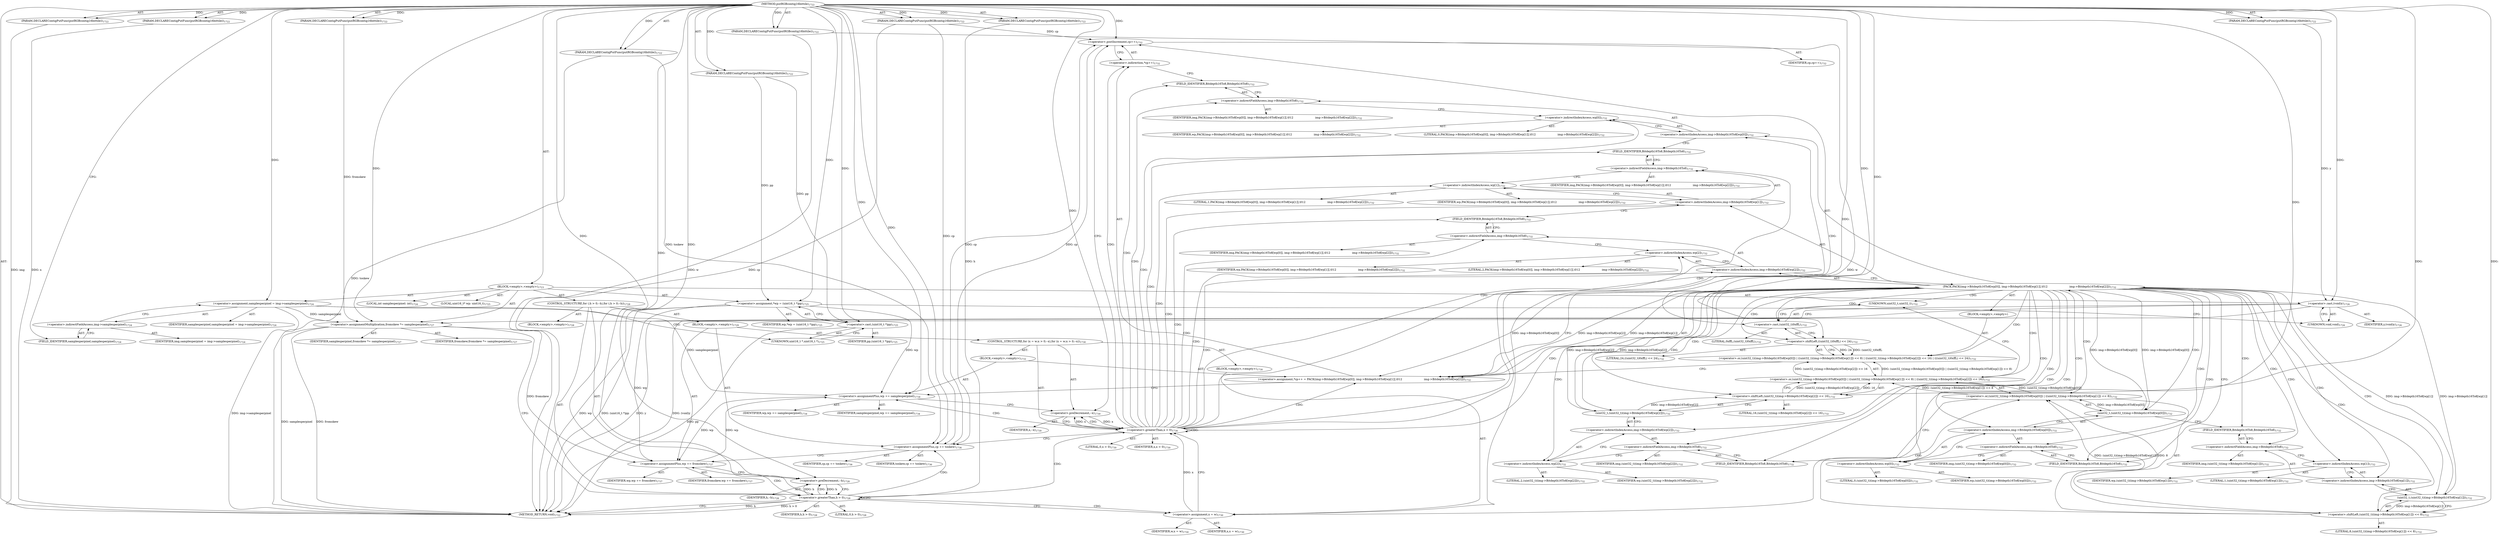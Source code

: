 digraph "putRGBcontig16bittile" {  
"51726" [label = <(METHOD,putRGBcontig16bittile)<SUB>1722</SUB>> ]
"51727" [label = <(PARAM,DECLAREContigPutFunc(putRGBcontig16bittile))<SUB>1722</SUB>> ]
"51728" [label = <(PARAM,DECLAREContigPutFunc(putRGBcontig16bittile))<SUB>1722</SUB>> ]
"51729" [label = <(PARAM,DECLAREContigPutFunc(putRGBcontig16bittile))<SUB>1722</SUB>> ]
"51730" [label = <(PARAM,DECLAREContigPutFunc(putRGBcontig16bittile))<SUB>1722</SUB>> ]
"51731" [label = <(PARAM,DECLAREContigPutFunc(putRGBcontig16bittile))<SUB>1722</SUB>> ]
"51732" [label = <(PARAM,DECLAREContigPutFunc(putRGBcontig16bittile))<SUB>1722</SUB>> ]
"51733" [label = <(PARAM,DECLAREContigPutFunc(putRGBcontig16bittile))<SUB>1722</SUB>> ]
"51734" [label = <(PARAM,DECLAREContigPutFunc(putRGBcontig16bittile))<SUB>1722</SUB>> ]
"51735" [label = <(PARAM,DECLAREContigPutFunc(putRGBcontig16bittile))<SUB>1722</SUB>> ]
"51736" [label = <(BLOCK,&lt;empty&gt;,&lt;empty&gt;)<SUB>1723</SUB>> ]
"51737" [label = <(LOCAL,int samplesperpixel: int)<SUB>1724</SUB>> ]
"51738" [label = <(&lt;operator&gt;.assignment,samplesperpixel = img-&gt;samplesperpixel)<SUB>1724</SUB>> ]
"51739" [label = <(IDENTIFIER,samplesperpixel,samplesperpixel = img-&gt;samplesperpixel)<SUB>1724</SUB>> ]
"51740" [label = <(&lt;operator&gt;.indirectFieldAccess,img-&gt;samplesperpixel)<SUB>1724</SUB>> ]
"51741" [label = <(IDENTIFIER,img,samplesperpixel = img-&gt;samplesperpixel)<SUB>1724</SUB>> ]
"51742" [label = <(FIELD_IDENTIFIER,samplesperpixel,samplesperpixel)<SUB>1724</SUB>> ]
"51743" [label = <(LOCAL,uint16_t* wp: uint16_t)<SUB>1725</SUB>> ]
"51744" [label = <(&lt;operator&gt;.assignment,*wp = (uint16_t *)pp)<SUB>1725</SUB>> ]
"51745" [label = <(IDENTIFIER,wp,*wp = (uint16_t *)pp)<SUB>1725</SUB>> ]
"51746" [label = <(&lt;operator&gt;.cast,(uint16_t *)pp)<SUB>1725</SUB>> ]
"51747" [label = <(UNKNOWN,uint16_t *,uint16_t *)<SUB>1725</SUB>> ]
"51748" [label = <(IDENTIFIER,pp,(uint16_t *)pp)<SUB>1725</SUB>> ]
"51749" [label = <(&lt;operator&gt;.cast,(void)y)<SUB>1726</SUB>> ]
"51750" [label = <(UNKNOWN,void,void)<SUB>1726</SUB>> ]
"51751" [label = <(IDENTIFIER,y,(void)y)<SUB>1726</SUB>> ]
"51752" [label = <(&lt;operator&gt;.assignmentMultiplication,fromskew *= samplesperpixel)<SUB>1727</SUB>> ]
"51753" [label = <(IDENTIFIER,fromskew,fromskew *= samplesperpixel)<SUB>1727</SUB>> ]
"51754" [label = <(IDENTIFIER,samplesperpixel,fromskew *= samplesperpixel)<SUB>1727</SUB>> ]
"51755" [label = <(CONTROL_STRUCTURE,for (;h &gt; 0;--h),for (;h &gt; 0;--h))<SUB>1728</SUB>> ]
"51756" [label = <(BLOCK,&lt;empty&gt;,&lt;empty&gt;)<SUB>1728</SUB>> ]
"51757" [label = <(&lt;operator&gt;.greaterThan,h &gt; 0)<SUB>1728</SUB>> ]
"51758" [label = <(IDENTIFIER,h,h &gt; 0)<SUB>1728</SUB>> ]
"51759" [label = <(LITERAL,0,h &gt; 0)<SUB>1728</SUB>> ]
"51760" [label = <(&lt;operator&gt;.preDecrement,--h)<SUB>1728</SUB>> ]
"51761" [label = <(IDENTIFIER,h,--h)<SUB>1728</SUB>> ]
"51762" [label = <(BLOCK,&lt;empty&gt;,&lt;empty&gt;)<SUB>1729</SUB>> ]
"51763" [label = <(CONTROL_STRUCTURE,for (x = w;x &gt; 0;--x),for (x = w;x &gt; 0;--x))<SUB>1730</SUB>> ]
"51764" [label = <(BLOCK,&lt;empty&gt;,&lt;empty&gt;)<SUB>1730</SUB>> ]
"51765" [label = <(&lt;operator&gt;.assignment,x = w)<SUB>1730</SUB>> ]
"51766" [label = <(IDENTIFIER,x,x = w)<SUB>1730</SUB>> ]
"51767" [label = <(IDENTIFIER,w,x = w)<SUB>1730</SUB>> ]
"51768" [label = <(&lt;operator&gt;.greaterThan,x &gt; 0)<SUB>1730</SUB>> ]
"51769" [label = <(IDENTIFIER,x,x &gt; 0)<SUB>1730</SUB>> ]
"51770" [label = <(LITERAL,0,x &gt; 0)<SUB>1730</SUB>> ]
"51771" [label = <(&lt;operator&gt;.preDecrement,--x)<SUB>1730</SUB>> ]
"51772" [label = <(IDENTIFIER,x,--x)<SUB>1730</SUB>> ]
"51773" [label = <(BLOCK,&lt;empty&gt;,&lt;empty&gt;)<SUB>1731</SUB>> ]
"51774" [label = <(&lt;operator&gt;.assignment,*cp++ = PACK(img-&gt;Bitdepth16To8[wp[0]], img-&gt;Bitdepth16To8[wp[1]],\012                         img-&gt;Bitdepth16To8[wp[2]]))<SUB>1732</SUB>> ]
"51775" [label = <(&lt;operator&gt;.indirection,*cp++)<SUB>1732</SUB>> ]
"51776" [label = <(&lt;operator&gt;.postIncrement,cp++)<SUB>1732</SUB>> ]
"51777" [label = <(IDENTIFIER,cp,cp++)<SUB>1732</SUB>> ]
"51778" [label = <(PACK,PACK(img-&gt;Bitdepth16To8[wp[0]], img-&gt;Bitdepth16To8[wp[1]],\012                         img-&gt;Bitdepth16To8[wp[2]]))<SUB>1732</SUB>> ]
"51779" [label = <(&lt;operator&gt;.indirectIndexAccess,img-&gt;Bitdepth16To8[wp[0]])<SUB>1732</SUB>> ]
"51780" [label = <(&lt;operator&gt;.indirectFieldAccess,img-&gt;Bitdepth16To8)<SUB>1732</SUB>> ]
"51781" [label = <(IDENTIFIER,img,PACK(img-&gt;Bitdepth16To8[wp[0]], img-&gt;Bitdepth16To8[wp[1]],\012                         img-&gt;Bitdepth16To8[wp[2]]))<SUB>1732</SUB>> ]
"51782" [label = <(FIELD_IDENTIFIER,Bitdepth16To8,Bitdepth16To8)<SUB>1732</SUB>> ]
"51783" [label = <(&lt;operator&gt;.indirectIndexAccess,wp[0])<SUB>1732</SUB>> ]
"51784" [label = <(IDENTIFIER,wp,PACK(img-&gt;Bitdepth16To8[wp[0]], img-&gt;Bitdepth16To8[wp[1]],\012                         img-&gt;Bitdepth16To8[wp[2]]))<SUB>1732</SUB>> ]
"51785" [label = <(LITERAL,0,PACK(img-&gt;Bitdepth16To8[wp[0]], img-&gt;Bitdepth16To8[wp[1]],\012                         img-&gt;Bitdepth16To8[wp[2]]))<SUB>1732</SUB>> ]
"51786" [label = <(&lt;operator&gt;.indirectIndexAccess,img-&gt;Bitdepth16To8[wp[1]])<SUB>1732</SUB>> ]
"51787" [label = <(&lt;operator&gt;.indirectFieldAccess,img-&gt;Bitdepth16To8)<SUB>1732</SUB>> ]
"51788" [label = <(IDENTIFIER,img,PACK(img-&gt;Bitdepth16To8[wp[0]], img-&gt;Bitdepth16To8[wp[1]],\012                         img-&gt;Bitdepth16To8[wp[2]]))<SUB>1732</SUB>> ]
"51789" [label = <(FIELD_IDENTIFIER,Bitdepth16To8,Bitdepth16To8)<SUB>1732</SUB>> ]
"51790" [label = <(&lt;operator&gt;.indirectIndexAccess,wp[1])<SUB>1732</SUB>> ]
"51791" [label = <(IDENTIFIER,wp,PACK(img-&gt;Bitdepth16To8[wp[0]], img-&gt;Bitdepth16To8[wp[1]],\012                         img-&gt;Bitdepth16To8[wp[2]]))<SUB>1732</SUB>> ]
"51792" [label = <(LITERAL,1,PACK(img-&gt;Bitdepth16To8[wp[0]], img-&gt;Bitdepth16To8[wp[1]],\012                         img-&gt;Bitdepth16To8[wp[2]]))<SUB>1732</SUB>> ]
"51793" [label = <(&lt;operator&gt;.indirectIndexAccess,img-&gt;Bitdepth16To8[wp[2]])<SUB>1732</SUB>> ]
"51794" [label = <(&lt;operator&gt;.indirectFieldAccess,img-&gt;Bitdepth16To8)<SUB>1732</SUB>> ]
"51795" [label = <(IDENTIFIER,img,PACK(img-&gt;Bitdepth16To8[wp[0]], img-&gt;Bitdepth16To8[wp[1]],\012                         img-&gt;Bitdepth16To8[wp[2]]))<SUB>1732</SUB>> ]
"51796" [label = <(FIELD_IDENTIFIER,Bitdepth16To8,Bitdepth16To8)<SUB>1732</SUB>> ]
"51797" [label = <(&lt;operator&gt;.indirectIndexAccess,wp[2])<SUB>1732</SUB>> ]
"51798" [label = <(IDENTIFIER,wp,PACK(img-&gt;Bitdepth16To8[wp[0]], img-&gt;Bitdepth16To8[wp[1]],\012                         img-&gt;Bitdepth16To8[wp[2]]))<SUB>1732</SUB>> ]
"51799" [label = <(LITERAL,2,PACK(img-&gt;Bitdepth16To8[wp[0]], img-&gt;Bitdepth16To8[wp[1]],\012                         img-&gt;Bitdepth16To8[wp[2]]))<SUB>1732</SUB>> ]
"51800" [label = <(BLOCK,&lt;empty&gt;,&lt;empty&gt;)> ]
"51801" [label = <(&lt;operator&gt;.or,(uint32_t)(img-&gt;Bitdepth16To8[wp[0]]) | ((uint32_t)(img-&gt;Bitdepth16To8[wp[1]]) &lt;&lt; 8) | ((uint32_t)(img-&gt;Bitdepth16To8[wp[2]]) &lt;&lt; 16) | (((uint32_t)0xffL) &lt;&lt; 24))<SUB>1732</SUB>> ]
"51802" [label = <(&lt;operator&gt;.or,(uint32_t)(img-&gt;Bitdepth16To8[wp[0]]) | ((uint32_t)(img-&gt;Bitdepth16To8[wp[1]]) &lt;&lt; 8) | ((uint32_t)(img-&gt;Bitdepth16To8[wp[2]]) &lt;&lt; 16))<SUB>1732</SUB>> ]
"51803" [label = <(&lt;operator&gt;.or,(uint32_t)(img-&gt;Bitdepth16To8[wp[0]]) | ((uint32_t)(img-&gt;Bitdepth16To8[wp[1]]) &lt;&lt; 8))<SUB>1732</SUB>> ]
"51804" [label = <(uint32_t,(uint32_t)(img-&gt;Bitdepth16To8[wp[0]]))<SUB>1732</SUB>> ]
"51805" [label = <(&lt;operator&gt;.indirectIndexAccess,img-&gt;Bitdepth16To8[wp[0]])<SUB>1732</SUB>> ]
"51806" [label = <(&lt;operator&gt;.indirectFieldAccess,img-&gt;Bitdepth16To8)<SUB>1732</SUB>> ]
"51807" [label = <(IDENTIFIER,img,(uint32_t)(img-&gt;Bitdepth16To8[wp[0]]))<SUB>1732</SUB>> ]
"51808" [label = <(FIELD_IDENTIFIER,Bitdepth16To8,Bitdepth16To8)<SUB>1732</SUB>> ]
"51809" [label = <(&lt;operator&gt;.indirectIndexAccess,wp[0])<SUB>1732</SUB>> ]
"51810" [label = <(IDENTIFIER,wp,(uint32_t)(img-&gt;Bitdepth16To8[wp[0]]))<SUB>1732</SUB>> ]
"51811" [label = <(LITERAL,0,(uint32_t)(img-&gt;Bitdepth16To8[wp[0]]))<SUB>1732</SUB>> ]
"51812" [label = <(&lt;operator&gt;.shiftLeft,(uint32_t)(img-&gt;Bitdepth16To8[wp[1]]) &lt;&lt; 8)<SUB>1732</SUB>> ]
"51813" [label = <(uint32_t,(uint32_t)(img-&gt;Bitdepth16To8[wp[1]]))<SUB>1732</SUB>> ]
"51814" [label = <(&lt;operator&gt;.indirectIndexAccess,img-&gt;Bitdepth16To8[wp[1]])<SUB>1732</SUB>> ]
"51815" [label = <(&lt;operator&gt;.indirectFieldAccess,img-&gt;Bitdepth16To8)<SUB>1732</SUB>> ]
"51816" [label = <(IDENTIFIER,img,(uint32_t)(img-&gt;Bitdepth16To8[wp[1]]))<SUB>1732</SUB>> ]
"51817" [label = <(FIELD_IDENTIFIER,Bitdepth16To8,Bitdepth16To8)<SUB>1732</SUB>> ]
"51818" [label = <(&lt;operator&gt;.indirectIndexAccess,wp[1])<SUB>1732</SUB>> ]
"51819" [label = <(IDENTIFIER,wp,(uint32_t)(img-&gt;Bitdepth16To8[wp[1]]))<SUB>1732</SUB>> ]
"51820" [label = <(LITERAL,1,(uint32_t)(img-&gt;Bitdepth16To8[wp[1]]))<SUB>1732</SUB>> ]
"51821" [label = <(LITERAL,8,(uint32_t)(img-&gt;Bitdepth16To8[wp[1]]) &lt;&lt; 8)<SUB>1732</SUB>> ]
"51822" [label = <(&lt;operator&gt;.shiftLeft,(uint32_t)(img-&gt;Bitdepth16To8[wp[2]]) &lt;&lt; 16)<SUB>1732</SUB>> ]
"51823" [label = <(uint32_t,(uint32_t)(img-&gt;Bitdepth16To8[wp[2]]))<SUB>1732</SUB>> ]
"51824" [label = <(&lt;operator&gt;.indirectIndexAccess,img-&gt;Bitdepth16To8[wp[2]])<SUB>1732</SUB>> ]
"51825" [label = <(&lt;operator&gt;.indirectFieldAccess,img-&gt;Bitdepth16To8)<SUB>1732</SUB>> ]
"51826" [label = <(IDENTIFIER,img,(uint32_t)(img-&gt;Bitdepth16To8[wp[2]]))<SUB>1732</SUB>> ]
"51827" [label = <(FIELD_IDENTIFIER,Bitdepth16To8,Bitdepth16To8)<SUB>1732</SUB>> ]
"51828" [label = <(&lt;operator&gt;.indirectIndexAccess,wp[2])<SUB>1732</SUB>> ]
"51829" [label = <(IDENTIFIER,wp,(uint32_t)(img-&gt;Bitdepth16To8[wp[2]]))<SUB>1732</SUB>> ]
"51830" [label = <(LITERAL,2,(uint32_t)(img-&gt;Bitdepth16To8[wp[2]]))<SUB>1732</SUB>> ]
"51831" [label = <(LITERAL,16,(uint32_t)(img-&gt;Bitdepth16To8[wp[2]]) &lt;&lt; 16)<SUB>1732</SUB>> ]
"51832" [label = <(&lt;operator&gt;.shiftLeft,((uint32_t)0xffL) &lt;&lt; 24)<SUB>1732</SUB>> ]
"51833" [label = <(&lt;operator&gt;.cast,(uint32_t)0xffL)<SUB>1732</SUB>> ]
"51834" [label = <(UNKNOWN,uint32_t,uint32_t)<SUB>1732</SUB>> ]
"51835" [label = <(LITERAL,0xffL,(uint32_t)0xffL)<SUB>1732</SUB>> ]
"51836" [label = <(LITERAL,24,((uint32_t)0xffL) &lt;&lt; 24)<SUB>1732</SUB>> ]
"51837" [label = <(&lt;operator&gt;.assignmentPlus,wp += samplesperpixel)<SUB>1734</SUB>> ]
"51838" [label = <(IDENTIFIER,wp,wp += samplesperpixel)<SUB>1734</SUB>> ]
"51839" [label = <(IDENTIFIER,samplesperpixel,wp += samplesperpixel)<SUB>1734</SUB>> ]
"51840" [label = <(&lt;operator&gt;.assignmentPlus,cp += toskew)<SUB>1736</SUB>> ]
"51841" [label = <(IDENTIFIER,cp,cp += toskew)<SUB>1736</SUB>> ]
"51842" [label = <(IDENTIFIER,toskew,cp += toskew)<SUB>1736</SUB>> ]
"51843" [label = <(&lt;operator&gt;.assignmentPlus,wp += fromskew)<SUB>1737</SUB>> ]
"51844" [label = <(IDENTIFIER,wp,wp += fromskew)<SUB>1737</SUB>> ]
"51845" [label = <(IDENTIFIER,fromskew,wp += fromskew)<SUB>1737</SUB>> ]
"51846" [label = <(METHOD_RETURN,void)<SUB>1722</SUB>> ]
  "51726" -> "51727"  [ label = "AST: "] 
  "51726" -> "51728"  [ label = "AST: "] 
  "51726" -> "51729"  [ label = "AST: "] 
  "51726" -> "51730"  [ label = "AST: "] 
  "51726" -> "51731"  [ label = "AST: "] 
  "51726" -> "51732"  [ label = "AST: "] 
  "51726" -> "51733"  [ label = "AST: "] 
  "51726" -> "51734"  [ label = "AST: "] 
  "51726" -> "51735"  [ label = "AST: "] 
  "51726" -> "51736"  [ label = "AST: "] 
  "51726" -> "51846"  [ label = "AST: "] 
  "51736" -> "51737"  [ label = "AST: "] 
  "51736" -> "51738"  [ label = "AST: "] 
  "51736" -> "51743"  [ label = "AST: "] 
  "51736" -> "51744"  [ label = "AST: "] 
  "51736" -> "51749"  [ label = "AST: "] 
  "51736" -> "51752"  [ label = "AST: "] 
  "51736" -> "51755"  [ label = "AST: "] 
  "51738" -> "51739"  [ label = "AST: "] 
  "51738" -> "51740"  [ label = "AST: "] 
  "51740" -> "51741"  [ label = "AST: "] 
  "51740" -> "51742"  [ label = "AST: "] 
  "51744" -> "51745"  [ label = "AST: "] 
  "51744" -> "51746"  [ label = "AST: "] 
  "51746" -> "51747"  [ label = "AST: "] 
  "51746" -> "51748"  [ label = "AST: "] 
  "51749" -> "51750"  [ label = "AST: "] 
  "51749" -> "51751"  [ label = "AST: "] 
  "51752" -> "51753"  [ label = "AST: "] 
  "51752" -> "51754"  [ label = "AST: "] 
  "51755" -> "51756"  [ label = "AST: "] 
  "51755" -> "51757"  [ label = "AST: "] 
  "51755" -> "51760"  [ label = "AST: "] 
  "51755" -> "51762"  [ label = "AST: "] 
  "51757" -> "51758"  [ label = "AST: "] 
  "51757" -> "51759"  [ label = "AST: "] 
  "51760" -> "51761"  [ label = "AST: "] 
  "51762" -> "51763"  [ label = "AST: "] 
  "51762" -> "51840"  [ label = "AST: "] 
  "51762" -> "51843"  [ label = "AST: "] 
  "51763" -> "51764"  [ label = "AST: "] 
  "51763" -> "51768"  [ label = "AST: "] 
  "51763" -> "51771"  [ label = "AST: "] 
  "51763" -> "51773"  [ label = "AST: "] 
  "51764" -> "51765"  [ label = "AST: "] 
  "51765" -> "51766"  [ label = "AST: "] 
  "51765" -> "51767"  [ label = "AST: "] 
  "51768" -> "51769"  [ label = "AST: "] 
  "51768" -> "51770"  [ label = "AST: "] 
  "51771" -> "51772"  [ label = "AST: "] 
  "51773" -> "51774"  [ label = "AST: "] 
  "51773" -> "51837"  [ label = "AST: "] 
  "51774" -> "51775"  [ label = "AST: "] 
  "51774" -> "51778"  [ label = "AST: "] 
  "51775" -> "51776"  [ label = "AST: "] 
  "51776" -> "51777"  [ label = "AST: "] 
  "51778" -> "51779"  [ label = "AST: "] 
  "51778" -> "51786"  [ label = "AST: "] 
  "51778" -> "51793"  [ label = "AST: "] 
  "51778" -> "51800"  [ label = "AST: "] 
  "51779" -> "51780"  [ label = "AST: "] 
  "51779" -> "51783"  [ label = "AST: "] 
  "51780" -> "51781"  [ label = "AST: "] 
  "51780" -> "51782"  [ label = "AST: "] 
  "51783" -> "51784"  [ label = "AST: "] 
  "51783" -> "51785"  [ label = "AST: "] 
  "51786" -> "51787"  [ label = "AST: "] 
  "51786" -> "51790"  [ label = "AST: "] 
  "51787" -> "51788"  [ label = "AST: "] 
  "51787" -> "51789"  [ label = "AST: "] 
  "51790" -> "51791"  [ label = "AST: "] 
  "51790" -> "51792"  [ label = "AST: "] 
  "51793" -> "51794"  [ label = "AST: "] 
  "51793" -> "51797"  [ label = "AST: "] 
  "51794" -> "51795"  [ label = "AST: "] 
  "51794" -> "51796"  [ label = "AST: "] 
  "51797" -> "51798"  [ label = "AST: "] 
  "51797" -> "51799"  [ label = "AST: "] 
  "51800" -> "51801"  [ label = "AST: "] 
  "51801" -> "51802"  [ label = "AST: "] 
  "51801" -> "51832"  [ label = "AST: "] 
  "51802" -> "51803"  [ label = "AST: "] 
  "51802" -> "51822"  [ label = "AST: "] 
  "51803" -> "51804"  [ label = "AST: "] 
  "51803" -> "51812"  [ label = "AST: "] 
  "51804" -> "51805"  [ label = "AST: "] 
  "51805" -> "51806"  [ label = "AST: "] 
  "51805" -> "51809"  [ label = "AST: "] 
  "51806" -> "51807"  [ label = "AST: "] 
  "51806" -> "51808"  [ label = "AST: "] 
  "51809" -> "51810"  [ label = "AST: "] 
  "51809" -> "51811"  [ label = "AST: "] 
  "51812" -> "51813"  [ label = "AST: "] 
  "51812" -> "51821"  [ label = "AST: "] 
  "51813" -> "51814"  [ label = "AST: "] 
  "51814" -> "51815"  [ label = "AST: "] 
  "51814" -> "51818"  [ label = "AST: "] 
  "51815" -> "51816"  [ label = "AST: "] 
  "51815" -> "51817"  [ label = "AST: "] 
  "51818" -> "51819"  [ label = "AST: "] 
  "51818" -> "51820"  [ label = "AST: "] 
  "51822" -> "51823"  [ label = "AST: "] 
  "51822" -> "51831"  [ label = "AST: "] 
  "51823" -> "51824"  [ label = "AST: "] 
  "51824" -> "51825"  [ label = "AST: "] 
  "51824" -> "51828"  [ label = "AST: "] 
  "51825" -> "51826"  [ label = "AST: "] 
  "51825" -> "51827"  [ label = "AST: "] 
  "51828" -> "51829"  [ label = "AST: "] 
  "51828" -> "51830"  [ label = "AST: "] 
  "51832" -> "51833"  [ label = "AST: "] 
  "51832" -> "51836"  [ label = "AST: "] 
  "51833" -> "51834"  [ label = "AST: "] 
  "51833" -> "51835"  [ label = "AST: "] 
  "51837" -> "51838"  [ label = "AST: "] 
  "51837" -> "51839"  [ label = "AST: "] 
  "51840" -> "51841"  [ label = "AST: "] 
  "51840" -> "51842"  [ label = "AST: "] 
  "51843" -> "51844"  [ label = "AST: "] 
  "51843" -> "51845"  [ label = "AST: "] 
  "51738" -> "51747"  [ label = "CFG: "] 
  "51744" -> "51750"  [ label = "CFG: "] 
  "51749" -> "51752"  [ label = "CFG: "] 
  "51752" -> "51757"  [ label = "CFG: "] 
  "51740" -> "51738"  [ label = "CFG: "] 
  "51746" -> "51744"  [ label = "CFG: "] 
  "51750" -> "51749"  [ label = "CFG: "] 
  "51757" -> "51846"  [ label = "CFG: "] 
  "51757" -> "51765"  [ label = "CFG: "] 
  "51760" -> "51757"  [ label = "CFG: "] 
  "51742" -> "51740"  [ label = "CFG: "] 
  "51747" -> "51746"  [ label = "CFG: "] 
  "51840" -> "51843"  [ label = "CFG: "] 
  "51843" -> "51760"  [ label = "CFG: "] 
  "51768" -> "51776"  [ label = "CFG: "] 
  "51768" -> "51840"  [ label = "CFG: "] 
  "51771" -> "51768"  [ label = "CFG: "] 
  "51765" -> "51768"  [ label = "CFG: "] 
  "51774" -> "51837"  [ label = "CFG: "] 
  "51837" -> "51771"  [ label = "CFG: "] 
  "51775" -> "51782"  [ label = "CFG: "] 
  "51778" -> "51774"  [ label = "CFG: "] 
  "51778" -> "51808"  [ label = "CFG: "] 
  "51776" -> "51775"  [ label = "CFG: "] 
  "51779" -> "51789"  [ label = "CFG: "] 
  "51786" -> "51796"  [ label = "CFG: "] 
  "51793" -> "51778"  [ label = "CFG: "] 
  "51780" -> "51783"  [ label = "CFG: "] 
  "51783" -> "51779"  [ label = "CFG: "] 
  "51787" -> "51790"  [ label = "CFG: "] 
  "51790" -> "51786"  [ label = "CFG: "] 
  "51794" -> "51797"  [ label = "CFG: "] 
  "51797" -> "51793"  [ label = "CFG: "] 
  "51801" -> "51774"  [ label = "CFG: "] 
  "51782" -> "51780"  [ label = "CFG: "] 
  "51789" -> "51787"  [ label = "CFG: "] 
  "51796" -> "51794"  [ label = "CFG: "] 
  "51802" -> "51834"  [ label = "CFG: "] 
  "51832" -> "51801"  [ label = "CFG: "] 
  "51803" -> "51827"  [ label = "CFG: "] 
  "51822" -> "51802"  [ label = "CFG: "] 
  "51833" -> "51832"  [ label = "CFG: "] 
  "51804" -> "51817"  [ label = "CFG: "] 
  "51812" -> "51803"  [ label = "CFG: "] 
  "51823" -> "51822"  [ label = "CFG: "] 
  "51834" -> "51833"  [ label = "CFG: "] 
  "51805" -> "51804"  [ label = "CFG: "] 
  "51813" -> "51812"  [ label = "CFG: "] 
  "51824" -> "51823"  [ label = "CFG: "] 
  "51806" -> "51809"  [ label = "CFG: "] 
  "51809" -> "51805"  [ label = "CFG: "] 
  "51814" -> "51813"  [ label = "CFG: "] 
  "51825" -> "51828"  [ label = "CFG: "] 
  "51828" -> "51824"  [ label = "CFG: "] 
  "51808" -> "51806"  [ label = "CFG: "] 
  "51815" -> "51818"  [ label = "CFG: "] 
  "51818" -> "51814"  [ label = "CFG: "] 
  "51827" -> "51825"  [ label = "CFG: "] 
  "51817" -> "51815"  [ label = "CFG: "] 
  "51726" -> "51742"  [ label = "CFG: "] 
  "51727" -> "51846"  [ label = "DDG: img"] 
  "51728" -> "51846"  [ label = "DDG: cp"] 
  "51729" -> "51846"  [ label = "DDG: x"] 
  "51731" -> "51846"  [ label = "DDG: w"] 
  "51734" -> "51846"  [ label = "DDG: toskew"] 
  "51738" -> "51846"  [ label = "DDG: img-&gt;samplesperpixel"] 
  "51744" -> "51846"  [ label = "DDG: wp"] 
  "51746" -> "51846"  [ label = "DDG: pp"] 
  "51744" -> "51846"  [ label = "DDG: (uint16_t *)pp"] 
  "51749" -> "51846"  [ label = "DDG: y"] 
  "51749" -> "51846"  [ label = "DDG: (void)y"] 
  "51752" -> "51846"  [ label = "DDG: fromskew"] 
  "51752" -> "51846"  [ label = "DDG: samplesperpixel"] 
  "51757" -> "51846"  [ label = "DDG: h"] 
  "51757" -> "51846"  [ label = "DDG: h &gt; 0"] 
  "51726" -> "51727"  [ label = "DDG: "] 
  "51726" -> "51728"  [ label = "DDG: "] 
  "51726" -> "51729"  [ label = "DDG: "] 
  "51726" -> "51730"  [ label = "DDG: "] 
  "51726" -> "51731"  [ label = "DDG: "] 
  "51726" -> "51732"  [ label = "DDG: "] 
  "51726" -> "51733"  [ label = "DDG: "] 
  "51726" -> "51734"  [ label = "DDG: "] 
  "51726" -> "51735"  [ label = "DDG: "] 
  "51735" -> "51744"  [ label = "DDG: pp"] 
  "51726" -> "51744"  [ label = "DDG: "] 
  "51730" -> "51749"  [ label = "DDG: y"] 
  "51726" -> "51749"  [ label = "DDG: "] 
  "51738" -> "51752"  [ label = "DDG: samplesperpixel"] 
  "51726" -> "51752"  [ label = "DDG: "] 
  "51726" -> "51738"  [ label = "DDG: "] 
  "51733" -> "51752"  [ label = "DDG: fromskew"] 
  "51735" -> "51746"  [ label = "DDG: pp"] 
  "51726" -> "51746"  [ label = "DDG: "] 
  "51760" -> "51757"  [ label = "DDG: h"] 
  "51732" -> "51757"  [ label = "DDG: h"] 
  "51726" -> "51757"  [ label = "DDG: "] 
  "51757" -> "51760"  [ label = "DDG: h"] 
  "51726" -> "51760"  [ label = "DDG: "] 
  "51734" -> "51840"  [ label = "DDG: toskew"] 
  "51726" -> "51840"  [ label = "DDG: "] 
  "51752" -> "51843"  [ label = "DDG: fromskew"] 
  "51726" -> "51843"  [ label = "DDG: "] 
  "51776" -> "51840"  [ label = "DDG: cp"] 
  "51728" -> "51840"  [ label = "DDG: cp"] 
  "51744" -> "51843"  [ label = "DDG: wp"] 
  "51837" -> "51843"  [ label = "DDG: wp"] 
  "51731" -> "51765"  [ label = "DDG: w"] 
  "51726" -> "51765"  [ label = "DDG: "] 
  "51765" -> "51768"  [ label = "DDG: x"] 
  "51771" -> "51768"  [ label = "DDG: x"] 
  "51726" -> "51768"  [ label = "DDG: "] 
  "51768" -> "51771"  [ label = "DDG: x"] 
  "51726" -> "51771"  [ label = "DDG: "] 
  "51778" -> "51774"  [ label = "DDG: img-&gt;Bitdepth16To8[wp[0]]"] 
  "51778" -> "51774"  [ label = "DDG: img-&gt;Bitdepth16To8[wp[1]]"] 
  "51778" -> "51774"  [ label = "DDG: img-&gt;Bitdepth16To8[wp[2]]"] 
  "51726" -> "51837"  [ label = "DDG: "] 
  "51738" -> "51837"  [ label = "DDG: samplesperpixel"] 
  "51744" -> "51837"  [ label = "DDG: wp"] 
  "51843" -> "51837"  [ label = "DDG: wp"] 
  "51804" -> "51778"  [ label = "DDG: img-&gt;Bitdepth16To8[wp[0]]"] 
  "51813" -> "51778"  [ label = "DDG: img-&gt;Bitdepth16To8[wp[1]]"] 
  "51823" -> "51778"  [ label = "DDG: img-&gt;Bitdepth16To8[wp[2]]"] 
  "51840" -> "51776"  [ label = "DDG: cp"] 
  "51728" -> "51776"  [ label = "DDG: cp"] 
  "51726" -> "51776"  [ label = "DDG: "] 
  "51802" -> "51801"  [ label = "DDG: (uint32_t)(img-&gt;Bitdepth16To8[wp[0]]) | ((uint32_t)(img-&gt;Bitdepth16To8[wp[1]]) &lt;&lt; 8)"] 
  "51802" -> "51801"  [ label = "DDG: (uint32_t)(img-&gt;Bitdepth16To8[wp[2]]) &lt;&lt; 16"] 
  "51832" -> "51801"  [ label = "DDG: (uint32_t)0xffL"] 
  "51832" -> "51801"  [ label = "DDG: 24"] 
  "51803" -> "51802"  [ label = "DDG: (uint32_t)(img-&gt;Bitdepth16To8[wp[0]])"] 
  "51803" -> "51802"  [ label = "DDG: (uint32_t)(img-&gt;Bitdepth16To8[wp[1]]) &lt;&lt; 8"] 
  "51822" -> "51802"  [ label = "DDG: (uint32_t)(img-&gt;Bitdepth16To8[wp[2]])"] 
  "51822" -> "51802"  [ label = "DDG: 16"] 
  "51726" -> "51832"  [ label = "DDG: "] 
  "51804" -> "51803"  [ label = "DDG: img-&gt;Bitdepth16To8[wp[0]]"] 
  "51812" -> "51803"  [ label = "DDG: (uint32_t)(img-&gt;Bitdepth16To8[wp[1]])"] 
  "51812" -> "51803"  [ label = "DDG: 8"] 
  "51823" -> "51822"  [ label = "DDG: img-&gt;Bitdepth16To8[wp[2]]"] 
  "51726" -> "51822"  [ label = "DDG: "] 
  "51726" -> "51833"  [ label = "DDG: "] 
  "51778" -> "51804"  [ label = "DDG: img-&gt;Bitdepth16To8[wp[0]]"] 
  "51813" -> "51812"  [ label = "DDG: img-&gt;Bitdepth16To8[wp[1]]"] 
  "51726" -> "51812"  [ label = "DDG: "] 
  "51778" -> "51823"  [ label = "DDG: img-&gt;Bitdepth16To8[wp[2]]"] 
  "51778" -> "51813"  [ label = "DDG: img-&gt;Bitdepth16To8[wp[1]]"] 
  "51757" -> "51768"  [ label = "CDG: "] 
  "51757" -> "51840"  [ label = "CDG: "] 
  "51757" -> "51843"  [ label = "CDG: "] 
  "51757" -> "51760"  [ label = "CDG: "] 
  "51757" -> "51765"  [ label = "CDG: "] 
  "51757" -> "51757"  [ label = "CDG: "] 
  "51768" -> "51797"  [ label = "CDG: "] 
  "51768" -> "51771"  [ label = "CDG: "] 
  "51768" -> "51789"  [ label = "CDG: "] 
  "51768" -> "51768"  [ label = "CDG: "] 
  "51768" -> "51793"  [ label = "CDG: "] 
  "51768" -> "51776"  [ label = "CDG: "] 
  "51768" -> "51786"  [ label = "CDG: "] 
  "51768" -> "51780"  [ label = "CDG: "] 
  "51768" -> "51796"  [ label = "CDG: "] 
  "51768" -> "51783"  [ label = "CDG: "] 
  "51768" -> "51775"  [ label = "CDG: "] 
  "51768" -> "51787"  [ label = "CDG: "] 
  "51768" -> "51779"  [ label = "CDG: "] 
  "51768" -> "51794"  [ label = "CDG: "] 
  "51768" -> "51774"  [ label = "CDG: "] 
  "51768" -> "51782"  [ label = "CDG: "] 
  "51768" -> "51837"  [ label = "CDG: "] 
  "51768" -> "51790"  [ label = "CDG: "] 
  "51768" -> "51778"  [ label = "CDG: "] 
  "51778" -> "51827"  [ label = "CDG: "] 
  "51778" -> "51806"  [ label = "CDG: "] 
  "51778" -> "51801"  [ label = "CDG: "] 
  "51778" -> "51818"  [ label = "CDG: "] 
  "51778" -> "51815"  [ label = "CDG: "] 
  "51778" -> "51833"  [ label = "CDG: "] 
  "51778" -> "51808"  [ label = "CDG: "] 
  "51778" -> "51809"  [ label = "CDG: "] 
  "51778" -> "51805"  [ label = "CDG: "] 
  "51778" -> "51832"  [ label = "CDG: "] 
  "51778" -> "51822"  [ label = "CDG: "] 
  "51778" -> "51824"  [ label = "CDG: "] 
  "51778" -> "51813"  [ label = "CDG: "] 
  "51778" -> "51802"  [ label = "CDG: "] 
  "51778" -> "51817"  [ label = "CDG: "] 
  "51778" -> "51812"  [ label = "CDG: "] 
  "51778" -> "51803"  [ label = "CDG: "] 
  "51778" -> "51834"  [ label = "CDG: "] 
  "51778" -> "51823"  [ label = "CDG: "] 
  "51778" -> "51814"  [ label = "CDG: "] 
  "51778" -> "51828"  [ label = "CDG: "] 
  "51778" -> "51804"  [ label = "CDG: "] 
  "51778" -> "51825"  [ label = "CDG: "] 
}
